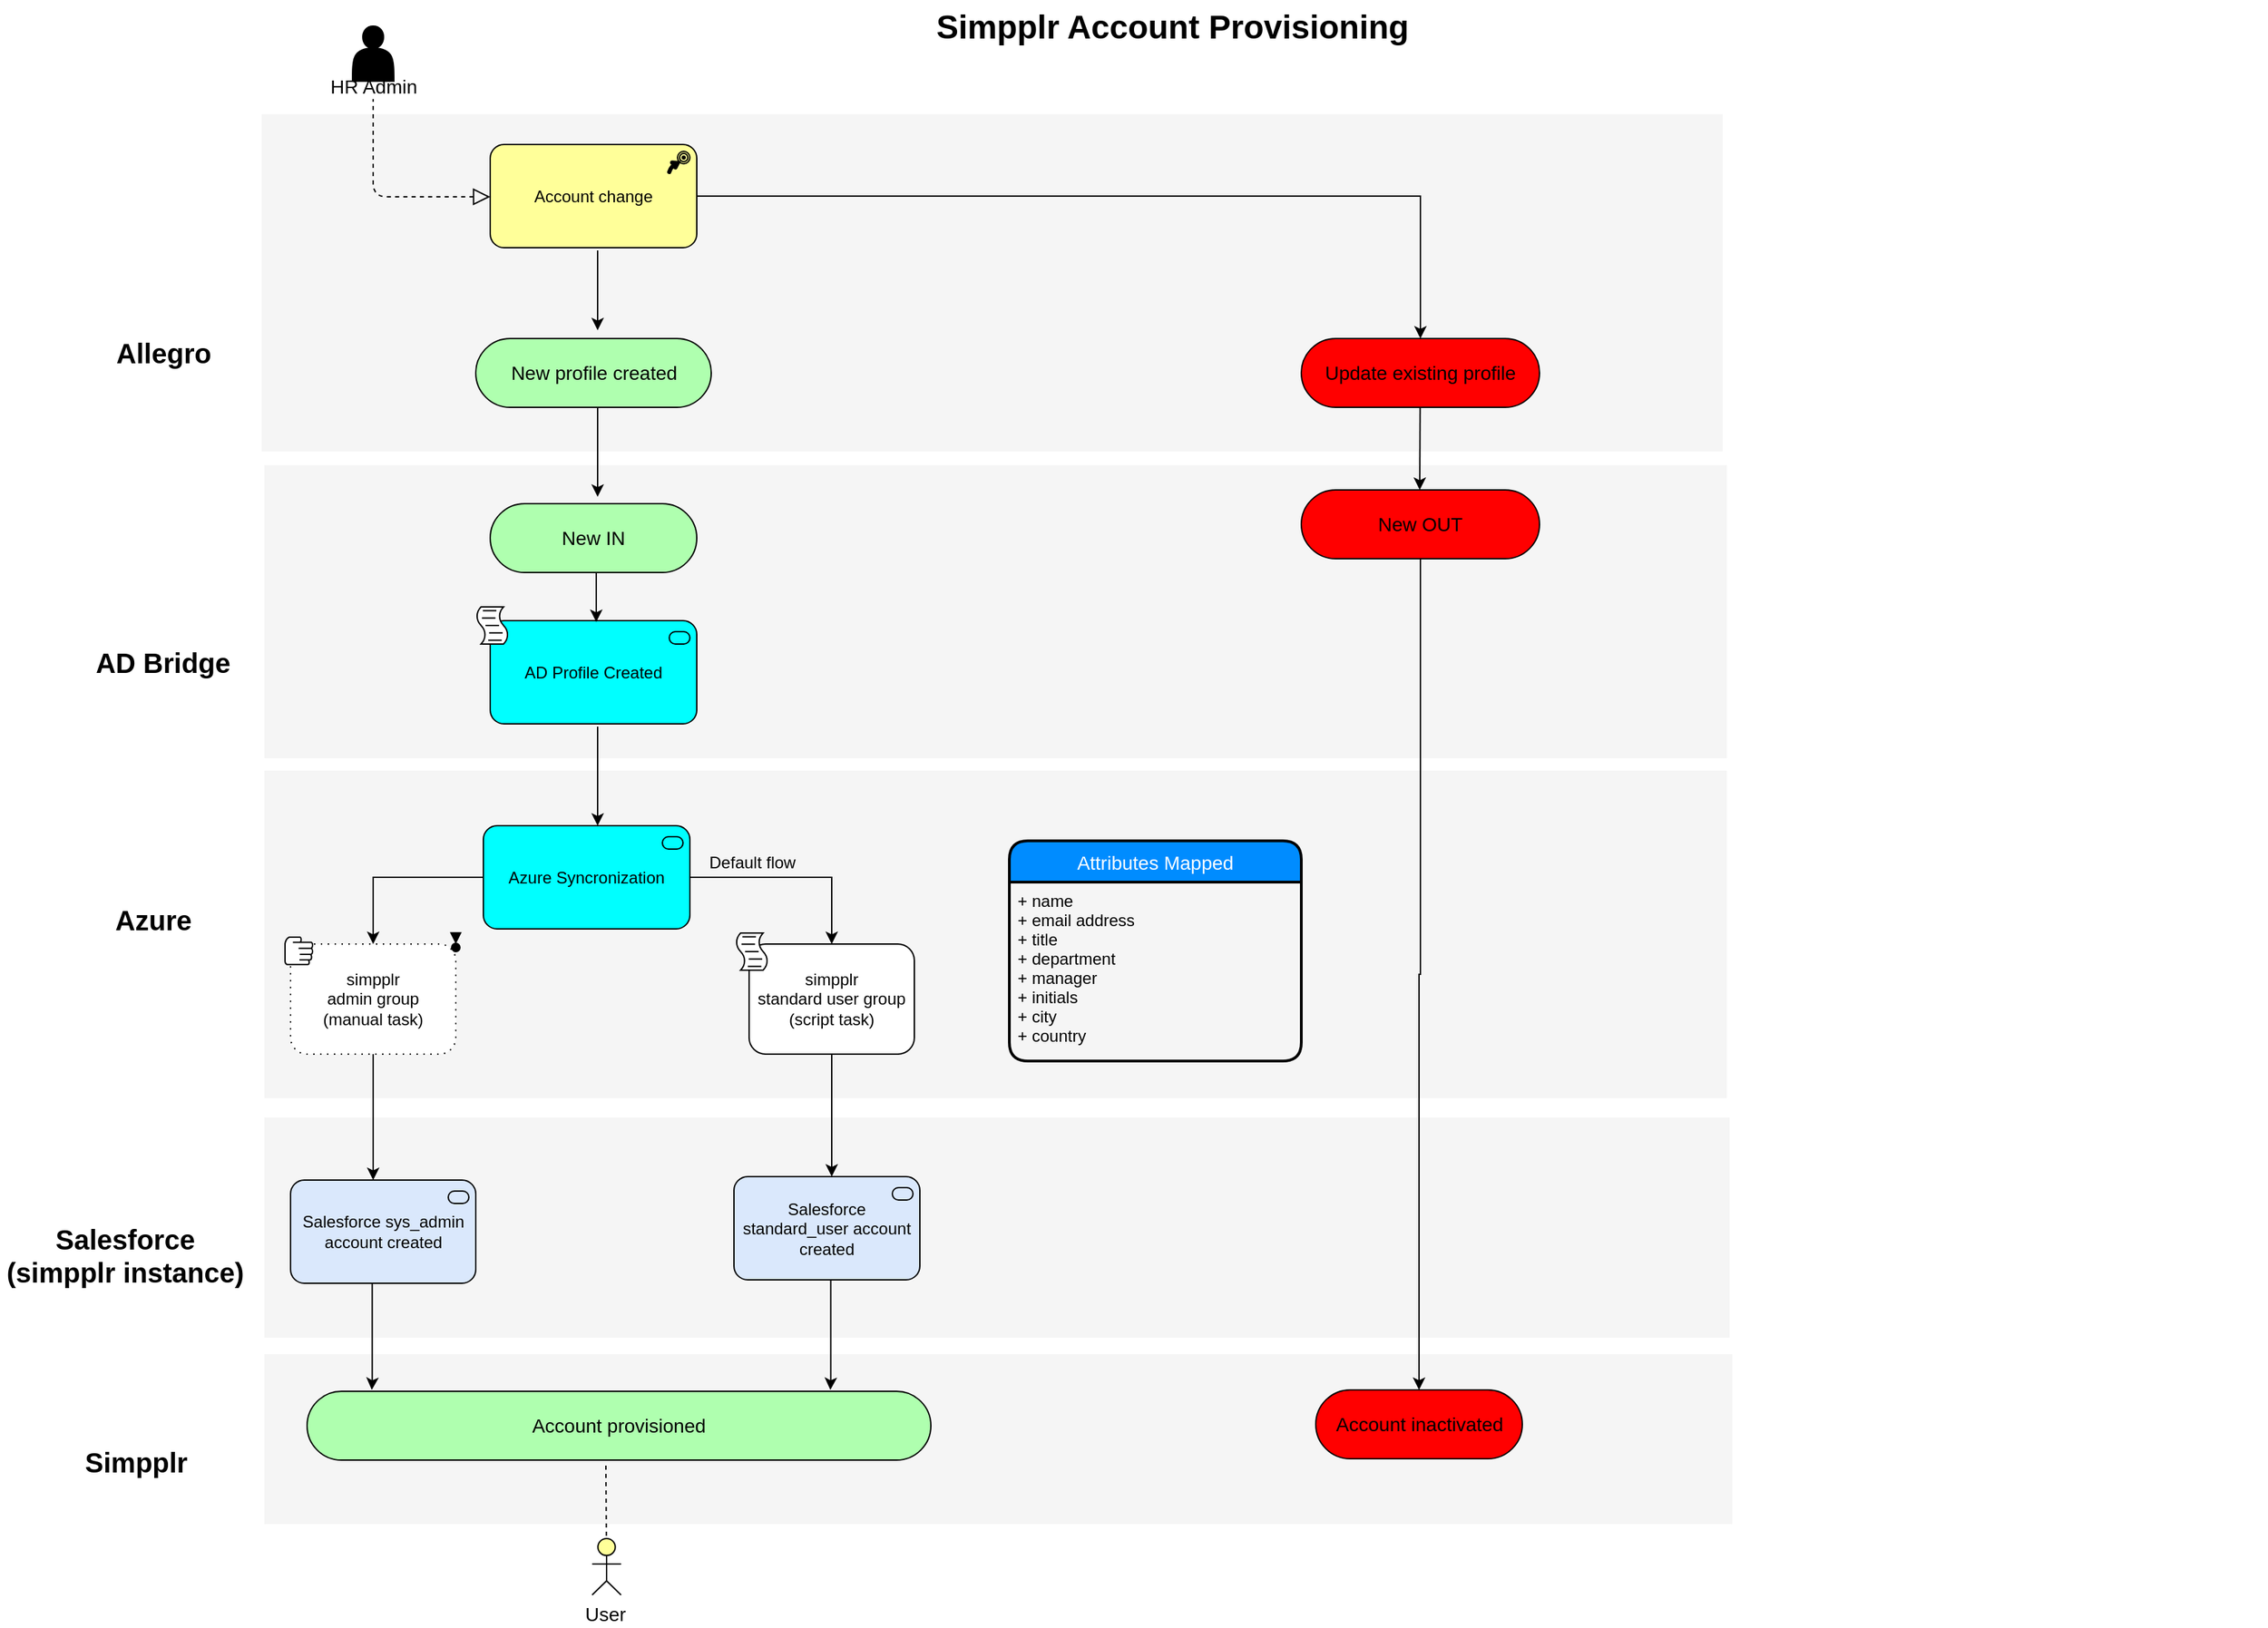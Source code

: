 <mxfile version="12.8.1" type="github">
  <diagram name="Simpplr Provisioning" id="44bbcf24-548e-d532-59d3-359de5b44cbb">
    <mxGraphModel dx="2037" dy="1059" grid="0" gridSize="10" guides="1" tooltips="1" connect="1" arrows="1" fold="1" page="1" pageScale="1.5" pageWidth="1169" pageHeight="826" background="none" math="0" shadow="0">
      <root>
        <mxCell id="0" style=";html=1;" />
        <mxCell id="1" style=";html=1;" parent="0" />
        <mxCell id="Yz8HIaXp1W1n1a14tK5D-1" value="" style="whiteSpace=wrap;html=1;strokeColor=none;strokeWidth=1;fillColor=#f5f5f5;fontSize=14;" vertex="1" parent="1">
          <mxGeometry x="216" y="600" width="1062" height="238" as="geometry" />
        </mxCell>
        <mxCell id="UKAQFLcODLnGMiNsOCqj-25" value="" style="whiteSpace=wrap;html=1;strokeColor=none;strokeWidth=1;fillColor=#f5f5f5;fontSize=14;imageHeight=24;" parent="1" vertex="1">
          <mxGeometry x="216" y="1024" width="1066" height="123.5" as="geometry" />
        </mxCell>
        <mxCell id="UKAQFLcODLnGMiNsOCqj-1" value="" style="whiteSpace=wrap;html=1;strokeColor=none;strokeWidth=1;fillColor=#f5f5f5;fontSize=14;" parent="1" vertex="1">
          <mxGeometry x="216" y="378" width="1062" height="213" as="geometry" />
        </mxCell>
        <mxCell id="6eae4fabf1afb631-35" value="" style="whiteSpace=wrap;html=1;strokeColor=none;strokeWidth=1;fillColor=#f5f5f5;fontSize=14;" parent="1" vertex="1">
          <mxGeometry x="216" y="852" width="1064" height="160" as="geometry" />
        </mxCell>
        <mxCell id="6eae4fabf1afb631-34" value="" style="whiteSpace=wrap;html=1;strokeColor=none;strokeWidth=1;fillColor=#f5f5f5;fontSize=14;imageWidth=24;imageAspect=1;" parent="1" vertex="1">
          <mxGeometry x="214" y="123" width="1061" height="245" as="geometry" />
        </mxCell>
        <mxCell id="6eae4fabf1afb631-5" value="Account provisioned" style="html=1;whiteSpace=wrap;fillColor=#AFFFAF;strokeColor=#000000;shape=mxgraph.archimate3.service;fontSize=14;" parent="1" vertex="1">
          <mxGeometry x="247" y="1051" width="453" height="50" as="geometry" />
        </mxCell>
        <mxCell id="6eae4fabf1afb631-6" value="Account inactivated" style="html=1;whiteSpace=wrap;fillColor=#FF0000;strokeColor=#000000;shape=mxgraph.archimate3.service;fontSize=14;" parent="1" vertex="1">
          <mxGeometry x="979.5" y="1050" width="150" height="50" as="geometry" />
        </mxCell>
        <mxCell id="6eae4fabf1afb631-29" value="Salesforce&lt;br&gt;(simpplr instance)" style="text;html=1;strokeColor=none;fillColor=none;align=center;verticalAlign=middle;whiteSpace=wrap;fontSize=20;fontStyle=1" parent="1" vertex="1">
          <mxGeometry x="24" y="924" width="181.5" height="56" as="geometry" />
        </mxCell>
        <mxCell id="6eae4fabf1afb631-30" value="AD Bridge" style="text;html=1;strokeColor=none;fillColor=none;align=center;verticalAlign=middle;whiteSpace=wrap;fontSize=20;fontStyle=1" parent="1" vertex="1">
          <mxGeometry x="75" y="511" width="135" height="20" as="geometry" />
        </mxCell>
        <mxCell id="6eae4fabf1afb631-31" value="Allegro" style="text;html=1;strokeColor=none;fillColor=none;align=center;verticalAlign=middle;whiteSpace=wrap;fontSize=20;fontStyle=1" parent="1" vertex="1">
          <mxGeometry x="57.5" y="286" width="170" height="20" as="geometry" />
        </mxCell>
        <mxCell id="6eae4fabf1afb631-33" style="edgeStyle=elbowEdgeStyle;rounded=1;elbow=vertical;html=1;dashed=1;startSize=10;endArrow=block;endFill=0;endSize=10;jettySize=auto;orthogonalLoop=1;strokeColor=#000000;fontSize=14;exitX=0.5;exitY=1;exitDx=0;exitDy=0;" parent="1" source="UKAQFLcODLnGMiNsOCqj-3" target="UKAQFLcODLnGMiNsOCqj-16" edge="1">
          <mxGeometry relative="1" as="geometry">
            <mxPoint x="290" y="167" as="sourcePoint" />
            <mxPoint x="376.5" y="305" as="targetPoint" />
            <Array as="points">
              <mxPoint x="302" y="183" />
              <mxPoint x="331" y="276" />
              <mxPoint x="320" y="305" />
              <mxPoint x="338" y="305" />
            </Array>
          </mxGeometry>
        </mxCell>
        <mxCell id="UKAQFLcODLnGMiNsOCqj-76" value="HR Admin" style="text;html=1;resizable=0;points=[];align=center;verticalAlign=middle;labelBackgroundColor=#ffffff;fontSize=14;" parent="6eae4fabf1afb631-33" vertex="1" connectable="0">
          <mxGeometry x="-0.95" relative="1" as="geometry">
            <mxPoint as="offset" />
          </mxGeometry>
        </mxCell>
        <mxCell id="6eae4fabf1afb631-37" value="Simpplr Account Provisioning" style="text;strokeColor=none;fillColor=none;html=1;fontSize=24;fontStyle=1;verticalAlign=middle;align=center;" parent="1" vertex="1">
          <mxGeometry x="80" y="40" width="1590" height="40" as="geometry" />
        </mxCell>
        <mxCell id="UKAQFLcODLnGMiNsOCqj-2" value="Simpplr" style="text;html=1;strokeColor=none;fillColor=none;align=center;verticalAlign=middle;whiteSpace=wrap;fontSize=20;fontStyle=1" parent="1" vertex="1">
          <mxGeometry x="67.5" y="1092.25" width="110" height="20" as="geometry" />
        </mxCell>
        <mxCell id="UKAQFLcODLnGMiNsOCqj-3" value="" style="shape=actor;whiteSpace=wrap;html=1;fillColor=#000000;" parent="1" vertex="1">
          <mxGeometry x="280" y="59" width="30" height="40" as="geometry" />
        </mxCell>
        <mxCell id="Yz8HIaXp1W1n1a14tK5D-13" style="edgeStyle=orthogonalEdgeStyle;rounded=0;orthogonalLoop=1;jettySize=auto;html=1;exitX=1;exitY=0.5;exitDx=0;exitDy=0;exitPerimeter=0;entryX=0.5;entryY=0;entryDx=0;entryDy=0;entryPerimeter=0;" edge="1" parent="1" source="UKAQFLcODLnGMiNsOCqj-16" target="Yz8HIaXp1W1n1a14tK5D-17">
          <mxGeometry relative="1" as="geometry" />
        </mxCell>
        <UserObject label="Account change" link="https://weforum.jira.com/wiki/spaces/ITIS/pages/1164705906/SAD+-+Autoinout" id="UKAQFLcODLnGMiNsOCqj-16">
          <mxCell style="html=1;outlineConnect=0;whiteSpace=wrap;fillColor=#Ffff99;strokeColor=#000000;shape=mxgraph.archimate3.application;appType=course;archiType=rounded;" parent="1" vertex="1">
            <mxGeometry x="380" y="145" width="150" height="75" as="geometry" />
          </mxCell>
        </UserObject>
        <mxCell id="UKAQFLcODLnGMiNsOCqj-21" value="AD Profile Created" style="html=1;outlineConnect=0;whiteSpace=wrap;fillColor=#00FFFF;strokeColor=#000000;shape=mxgraph.archimate3.application;appType=serv;archiType=rounded" parent="1" vertex="1">
          <mxGeometry x="380" y="491" width="150" height="75" as="geometry" />
        </mxCell>
        <mxCell id="UKAQFLcODLnGMiNsOCqj-36" value="Salesforce standard_user account created" style="html=1;outlineConnect=0;whiteSpace=wrap;fillColor=#dae8fc;strokeColor=#000000;shape=mxgraph.archimate3.application;appType=serv;archiType=rounded" parent="1" vertex="1">
          <mxGeometry x="557" y="895" width="135" height="75" as="geometry" />
        </mxCell>
        <mxCell id="UKAQFLcODLnGMiNsOCqj-95" value="" style="html=1;outlineConnect=0;whiteSpace=wrap;fillColor=#ffff99;strokeColor=#000000;verticalLabelPosition=bottom;verticalAlign=top;align=center;shape=mxgraph.archimate3.actor;labelBackgroundColor=#FFFF33;fontSize=14;" parent="1" vertex="1">
          <mxGeometry x="454" y="1158" width="21" height="41" as="geometry" />
        </mxCell>
        <mxCell id="UKAQFLcODLnGMiNsOCqj-100" value="User" style="text;html=1;resizable=0;points=[];autosize=1;align=left;verticalAlign=top;spacingTop=-4;fontSize=14;" parent="1" vertex="1">
          <mxGeometry x="447" y="1202" width="40" height="17" as="geometry" />
        </mxCell>
        <mxCell id="Yz8HIaXp1W1n1a14tK5D-27" style="edgeStyle=orthogonalEdgeStyle;rounded=0;orthogonalLoop=1;jettySize=auto;html=1;exitX=0;exitY=0.5;exitDx=0;exitDy=0;exitPerimeter=0;entryX=0.5;entryY=0;entryDx=0;entryDy=0;" edge="1" parent="1" source="Yz8HIaXp1W1n1a14tK5D-4" target="Yz8HIaXp1W1n1a14tK5D-25">
          <mxGeometry relative="1" as="geometry" />
        </mxCell>
        <mxCell id="Yz8HIaXp1W1n1a14tK5D-29" style="edgeStyle=orthogonalEdgeStyle;rounded=0;orthogonalLoop=1;jettySize=auto;html=1;exitX=1;exitY=0.5;exitDx=0;exitDy=0;exitPerimeter=0;" edge="1" parent="1" source="Yz8HIaXp1W1n1a14tK5D-4" target="Yz8HIaXp1W1n1a14tK5D-28">
          <mxGeometry relative="1" as="geometry" />
        </mxCell>
        <mxCell id="Yz8HIaXp1W1n1a14tK5D-4" value="Azure Syncronization" style="html=1;outlineConnect=0;whiteSpace=wrap;fillColor=#00FFFF;strokeColor=#000000;shape=mxgraph.archimate3.application;appType=serv;archiType=rounded" vertex="1" parent="1">
          <mxGeometry x="375" y="640" width="150" height="75" as="geometry" />
        </mxCell>
        <mxCell id="Yz8HIaXp1W1n1a14tK5D-6" value="Azure" style="text;html=1;strokeColor=none;fillColor=none;align=center;verticalAlign=middle;whiteSpace=wrap;fontSize=20;fontStyle=1" vertex="1" parent="1">
          <mxGeometry x="67.5" y="698" width="135" height="20" as="geometry" />
        </mxCell>
        <mxCell id="Yz8HIaXp1W1n1a14tK5D-8" value="New IN" style="html=1;whiteSpace=wrap;fillColor=#AFFFAF;strokeColor=#000000;shape=mxgraph.archimate3.service;fontSize=14;" vertex="1" parent="1">
          <mxGeometry x="380" y="406" width="150" height="50" as="geometry" />
        </mxCell>
        <mxCell id="Yz8HIaXp1W1n1a14tK5D-55" style="edgeStyle=orthogonalEdgeStyle;rounded=0;orthogonalLoop=1;jettySize=auto;html=1;exitX=0.5;exitY=1;exitDx=0;exitDy=0;exitPerimeter=0;entryX=0.5;entryY=0;entryDx=0;entryDy=0;entryPerimeter=0;" edge="1" parent="1" source="Yz8HIaXp1W1n1a14tK5D-9" target="6eae4fabf1afb631-6">
          <mxGeometry relative="1" as="geometry">
            <Array as="points">
              <mxPoint x="1056" y="748" />
            </Array>
          </mxGeometry>
        </mxCell>
        <mxCell id="Yz8HIaXp1W1n1a14tK5D-9" value="New OUT" style="html=1;whiteSpace=wrap;fillColor=#FF0000;strokeColor=#000000;shape=mxgraph.archimate3.service;fontSize=14;" vertex="1" parent="1">
          <mxGeometry x="969" y="396" width="173" height="50" as="geometry" />
        </mxCell>
        <mxCell id="Yz8HIaXp1W1n1a14tK5D-10" value="" style="endArrow=classic;html=1;" edge="1" parent="1">
          <mxGeometry width="50" height="50" relative="1" as="geometry">
            <mxPoint x="458" y="222" as="sourcePoint" />
            <mxPoint x="458" y="280" as="targetPoint" />
          </mxGeometry>
        </mxCell>
        <mxCell id="Yz8HIaXp1W1n1a14tK5D-12" value="" style="endArrow=classic;html=1;" edge="1" parent="1">
          <mxGeometry width="50" height="50" relative="1" as="geometry">
            <mxPoint x="457" y="456" as="sourcePoint" />
            <mxPoint x="457" y="492" as="targetPoint" />
            <Array as="points">
              <mxPoint x="457" y="470" />
            </Array>
          </mxGeometry>
        </mxCell>
        <mxCell id="Yz8HIaXp1W1n1a14tK5D-14" value="" style="endArrow=block;html=1;endFill=1;startArrow=oval;startFill=1;edgeStyle=elbowEdgeStyle;elbow=vertical;fontSize=17;" edge="1" parent="1" source="Yz8HIaXp1W1n1a14tK5D-1" target="Yz8HIaXp1W1n1a14tK5D-25">
          <mxGeometry width="160" relative="1" as="geometry">
            <mxPoint x="730" y="642" as="sourcePoint" />
            <mxPoint x="730.21" y="745" as="targetPoint" />
            <Array as="points">
              <mxPoint x="360" y="684" />
            </Array>
          </mxGeometry>
        </mxCell>
        <mxCell id="Yz8HIaXp1W1n1a14tK5D-15" value="New profile created" style="html=1;whiteSpace=wrap;fillColor=#AFFFAF;strokeColor=#000000;shape=mxgraph.archimate3.service;fontSize=14;" vertex="1" parent="1">
          <mxGeometry x="369.5" y="286" width="171" height="50" as="geometry" />
        </mxCell>
        <mxCell id="Yz8HIaXp1W1n1a14tK5D-16" value="" style="endArrow=classic;html=1;" edge="1" parent="1">
          <mxGeometry width="50" height="50" relative="1" as="geometry">
            <mxPoint x="458" y="336" as="sourcePoint" />
            <mxPoint x="458" y="401" as="targetPoint" />
          </mxGeometry>
        </mxCell>
        <mxCell id="Yz8HIaXp1W1n1a14tK5D-17" value="Update existing profile" style="html=1;whiteSpace=wrap;fillColor=#FF0000;strokeColor=#000000;shape=mxgraph.archimate3.service;fontSize=14;" vertex="1" parent="1">
          <mxGeometry x="969" y="286" width="173" height="50" as="geometry" />
        </mxCell>
        <mxCell id="Yz8HIaXp1W1n1a14tK5D-22" value="Attributes Mapped" style="swimlane;childLayout=stackLayout;horizontal=1;startSize=30;horizontalStack=0;fillColor=#008cff;fontColor=#FFFFFF;rounded=1;fontSize=14;fontStyle=0;strokeWidth=2;resizeParent=0;resizeLast=1;shadow=0;dashed=0;align=center;" vertex="1" parent="1">
          <mxGeometry x="757" y="651" width="212" height="160" as="geometry" />
        </mxCell>
        <mxCell id="Yz8HIaXp1W1n1a14tK5D-23" value="+ name&#xa;+ email address&#xa;+ title&#xa;+ department&#xa;+ manager&#xa;+ initials&#xa;+ city&#xa;+ country" style="align=left;strokeColor=none;fillColor=none;spacingLeft=4;fontSize=12;verticalAlign=top;resizable=0;rotatable=0;part=1;" vertex="1" parent="Yz8HIaXp1W1n1a14tK5D-22">
          <mxGeometry y="30" width="212" height="130" as="geometry" />
        </mxCell>
        <mxCell id="Yz8HIaXp1W1n1a14tK5D-53" style="edgeStyle=orthogonalEdgeStyle;rounded=0;orthogonalLoop=1;jettySize=auto;html=1;exitX=0.5;exitY=1;exitDx=0;exitDy=0;" edge="1" parent="1" source="Yz8HIaXp1W1n1a14tK5D-25" target="Yz8HIaXp1W1n1a14tK5D-44">
          <mxGeometry relative="1" as="geometry">
            <Array as="points">
              <mxPoint x="295" y="878" />
              <mxPoint x="295" y="878" />
            </Array>
          </mxGeometry>
        </mxCell>
        <mxCell id="Yz8HIaXp1W1n1a14tK5D-25" value="simpplr &lt;br&gt;admin group&lt;br&gt;(manual task)" style="shape=ext;rounded=1;html=1;whiteSpace=wrap;dashed=1;dashPattern=1 4;" vertex="1" parent="1">
          <mxGeometry x="235.0" y="726" width="120" height="80" as="geometry" />
        </mxCell>
        <mxCell id="Yz8HIaXp1W1n1a14tK5D-43" style="edgeStyle=orthogonalEdgeStyle;rounded=0;orthogonalLoop=1;jettySize=auto;html=1;exitX=0.5;exitY=1;exitDx=0;exitDy=0;" edge="1" parent="1" source="Yz8HIaXp1W1n1a14tK5D-28" target="UKAQFLcODLnGMiNsOCqj-36">
          <mxGeometry relative="1" as="geometry">
            <Array as="points">
              <mxPoint x="628" y="892" />
              <mxPoint x="628" y="892" />
            </Array>
          </mxGeometry>
        </mxCell>
        <mxCell id="Yz8HIaXp1W1n1a14tK5D-28" value="simpplr &lt;br&gt;standard user group&lt;br&gt;(script task)" style="shape=ext;rounded=1;html=1;whiteSpace=wrap;fillColor=#FFFFFF;" vertex="1" parent="1">
          <mxGeometry x="568" y="726" width="120" height="80" as="geometry" />
        </mxCell>
        <mxCell id="Yz8HIaXp1W1n1a14tK5D-30" value="" style="shape=mxgraph.bpmn.manual_task;html=1;outlineConnect=0;fillColor=#FFFFFF;" vertex="1" parent="1">
          <mxGeometry x="231" y="721" width="20" height="20" as="geometry" />
        </mxCell>
        <mxCell id="Yz8HIaXp1W1n1a14tK5D-31" value="" style="shape=mxgraph.bpmn.script_task;html=1;outlineConnect=0;fillColor=#FFFFFF;" vertex="1" parent="1">
          <mxGeometry x="369.5" y="481" width="24" height="27" as="geometry" />
        </mxCell>
        <mxCell id="Yz8HIaXp1W1n1a14tK5D-32" value="" style="shape=mxgraph.bpmn.script_task;html=1;outlineConnect=0;fillColor=#FFFFFF;" vertex="1" parent="1">
          <mxGeometry x="558" y="718" width="24" height="27" as="geometry" />
        </mxCell>
        <mxCell id="Yz8HIaXp1W1n1a14tK5D-37" value="" style="endArrow=classic;html=1;" edge="1" parent="1">
          <mxGeometry width="50" height="50" relative="1" as="geometry">
            <mxPoint x="458" y="568" as="sourcePoint" />
            <mxPoint x="458" y="640" as="targetPoint" />
          </mxGeometry>
        </mxCell>
        <mxCell id="Yz8HIaXp1W1n1a14tK5D-38" value="" style="endArrow=classic;html=1;" edge="1" parent="1">
          <mxGeometry width="50" height="50" relative="1" as="geometry">
            <mxPoint x="1055.29" y="336" as="sourcePoint" />
            <mxPoint x="1055" y="396" as="targetPoint" />
          </mxGeometry>
        </mxCell>
        <mxCell id="Yz8HIaXp1W1n1a14tK5D-41" value="Default flow" style="text;html=1;strokeColor=none;fillColor=none;align=center;verticalAlign=middle;whiteSpace=wrap;rounded=0;" vertex="1" parent="1">
          <mxGeometry x="496.5" y="640" width="147" height="53" as="geometry" />
        </mxCell>
        <mxCell id="Yz8HIaXp1W1n1a14tK5D-44" value="Salesforce sys_admin account created" style="html=1;outlineConnect=0;whiteSpace=wrap;fillColor=#dae8fc;strokeColor=#000000;shape=mxgraph.archimate3.application;appType=serv;archiType=rounded" vertex="1" parent="1">
          <mxGeometry x="235" y="897.5" width="134.5" height="75" as="geometry" />
        </mxCell>
        <mxCell id="Yz8HIaXp1W1n1a14tK5D-58" value="" style="endArrow=none;dashed=1;html=1;" edge="1" parent="1" target="UKAQFLcODLnGMiNsOCqj-95">
          <mxGeometry width="50" height="50" relative="1" as="geometry">
            <mxPoint x="464" y="1105" as="sourcePoint" />
            <mxPoint x="463.79" y="1278" as="targetPoint" />
          </mxGeometry>
        </mxCell>
        <mxCell id="Yz8HIaXp1W1n1a14tK5D-62" style="edgeStyle=orthogonalEdgeStyle;rounded=0;orthogonalLoop=1;jettySize=auto;html=1;exitX=0.5;exitY=1;exitDx=0;exitDy=0;" edge="1" parent="1">
          <mxGeometry relative="1" as="geometry">
            <mxPoint x="294.29" y="972.5" as="sourcePoint" />
            <mxPoint x="294" y="1050" as="targetPoint" />
            <Array as="points">
              <mxPoint x="294.29" y="1044.5" />
              <mxPoint x="294.29" y="1044.5" />
            </Array>
          </mxGeometry>
        </mxCell>
        <mxCell id="Yz8HIaXp1W1n1a14tK5D-63" style="edgeStyle=orthogonalEdgeStyle;rounded=0;orthogonalLoop=1;jettySize=auto;html=1;exitX=0.5;exitY=1;exitDx=0;exitDy=0;" edge="1" parent="1">
          <mxGeometry relative="1" as="geometry">
            <mxPoint x="627.29" y="970.0" as="sourcePoint" />
            <mxPoint x="627" y="1050" as="targetPoint" />
            <Array as="points">
              <mxPoint x="627.29" y="1042" />
              <mxPoint x="627.29" y="1042" />
            </Array>
          </mxGeometry>
        </mxCell>
      </root>
    </mxGraphModel>
  </diagram>
</mxfile>
